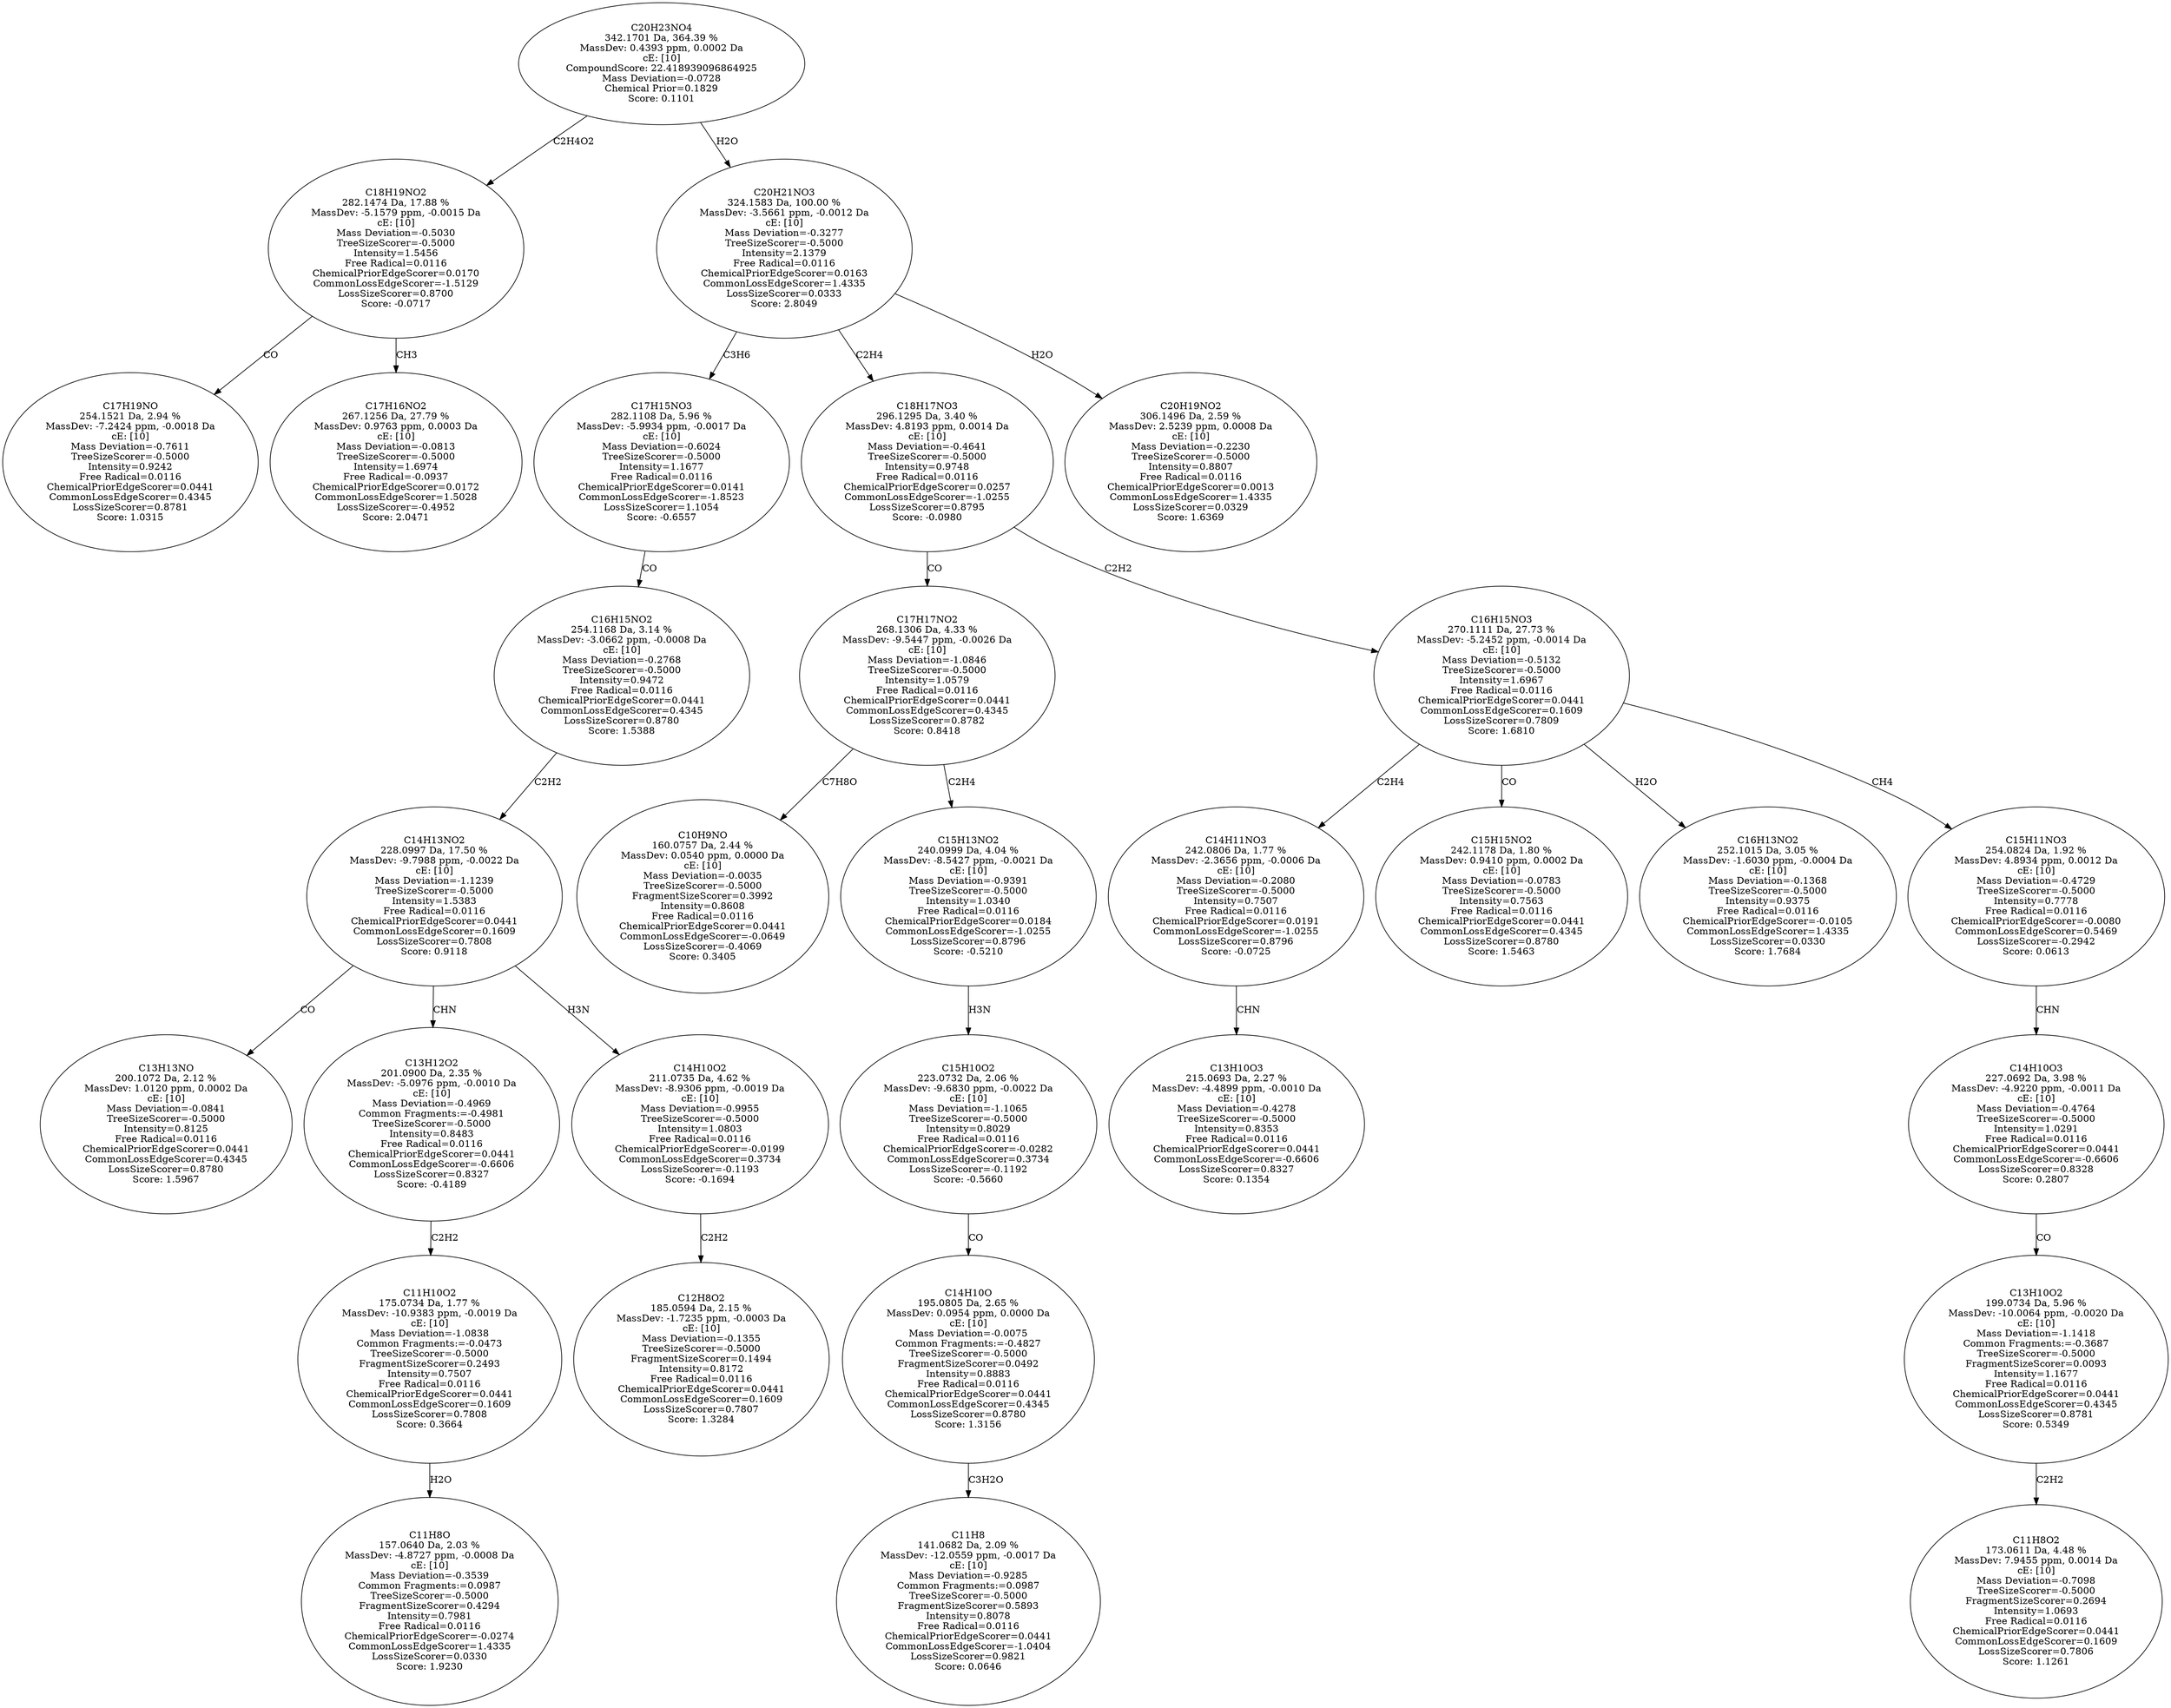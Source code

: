 strict digraph {
v1 [label="C17H19NO\n254.1521 Da, 2.94 %\nMassDev: -7.2424 ppm, -0.0018 Da\ncE: [10]\nMass Deviation=-0.7611\nTreeSizeScorer=-0.5000\nIntensity=0.9242\nFree Radical=0.0116\nChemicalPriorEdgeScorer=0.0441\nCommonLossEdgeScorer=0.4345\nLossSizeScorer=0.8781\nScore: 1.0315"];
v2 [label="C17H16NO2\n267.1256 Da, 27.79 %\nMassDev: 0.9763 ppm, 0.0003 Da\ncE: [10]\nMass Deviation=-0.0813\nTreeSizeScorer=-0.5000\nIntensity=1.6974\nFree Radical=-0.0937\nChemicalPriorEdgeScorer=0.0172\nCommonLossEdgeScorer=1.5028\nLossSizeScorer=-0.4952\nScore: 2.0471"];
v3 [label="C18H19NO2\n282.1474 Da, 17.88 %\nMassDev: -5.1579 ppm, -0.0015 Da\ncE: [10]\nMass Deviation=-0.5030\nTreeSizeScorer=-0.5000\nIntensity=1.5456\nFree Radical=0.0116\nChemicalPriorEdgeScorer=0.0170\nCommonLossEdgeScorer=-1.5129\nLossSizeScorer=0.8700\nScore: -0.0717"];
v4 [label="C13H13NO\n200.1072 Da, 2.12 %\nMassDev: 1.0120 ppm, 0.0002 Da\ncE: [10]\nMass Deviation=-0.0841\nTreeSizeScorer=-0.5000\nIntensity=0.8125\nFree Radical=0.0116\nChemicalPriorEdgeScorer=0.0441\nCommonLossEdgeScorer=0.4345\nLossSizeScorer=0.8780\nScore: 1.5967"];
v5 [label="C11H8O\n157.0640 Da, 2.03 %\nMassDev: -4.8727 ppm, -0.0008 Da\ncE: [10]\nMass Deviation=-0.3539\nCommon Fragments:=0.0987\nTreeSizeScorer=-0.5000\nFragmentSizeScorer=0.4294\nIntensity=0.7981\nFree Radical=0.0116\nChemicalPriorEdgeScorer=-0.0274\nCommonLossEdgeScorer=1.4335\nLossSizeScorer=0.0330\nScore: 1.9230"];
v6 [label="C11H10O2\n175.0734 Da, 1.77 %\nMassDev: -10.9383 ppm, -0.0019 Da\ncE: [10]\nMass Deviation=-1.0838\nCommon Fragments:=-0.0473\nTreeSizeScorer=-0.5000\nFragmentSizeScorer=0.2493\nIntensity=0.7507\nFree Radical=0.0116\nChemicalPriorEdgeScorer=0.0441\nCommonLossEdgeScorer=0.1609\nLossSizeScorer=0.7808\nScore: 0.3664"];
v7 [label="C13H12O2\n201.0900 Da, 2.35 %\nMassDev: -5.0976 ppm, -0.0010 Da\ncE: [10]\nMass Deviation=-0.4969\nCommon Fragments:=-0.4981\nTreeSizeScorer=-0.5000\nIntensity=0.8483\nFree Radical=0.0116\nChemicalPriorEdgeScorer=0.0441\nCommonLossEdgeScorer=-0.6606\nLossSizeScorer=0.8327\nScore: -0.4189"];
v8 [label="C12H8O2\n185.0594 Da, 2.15 %\nMassDev: -1.7235 ppm, -0.0003 Da\ncE: [10]\nMass Deviation=-0.1355\nTreeSizeScorer=-0.5000\nFragmentSizeScorer=0.1494\nIntensity=0.8172\nFree Radical=0.0116\nChemicalPriorEdgeScorer=0.0441\nCommonLossEdgeScorer=0.1609\nLossSizeScorer=0.7807\nScore: 1.3284"];
v9 [label="C14H10O2\n211.0735 Da, 4.62 %\nMassDev: -8.9306 ppm, -0.0019 Da\ncE: [10]\nMass Deviation=-0.9955\nTreeSizeScorer=-0.5000\nIntensity=1.0803\nFree Radical=0.0116\nChemicalPriorEdgeScorer=-0.0199\nCommonLossEdgeScorer=0.3734\nLossSizeScorer=-0.1193\nScore: -0.1694"];
v10 [label="C14H13NO2\n228.0997 Da, 17.50 %\nMassDev: -9.7988 ppm, -0.0022 Da\ncE: [10]\nMass Deviation=-1.1239\nTreeSizeScorer=-0.5000\nIntensity=1.5383\nFree Radical=0.0116\nChemicalPriorEdgeScorer=0.0441\nCommonLossEdgeScorer=0.1609\nLossSizeScorer=0.7808\nScore: 0.9118"];
v11 [label="C16H15NO2\n254.1168 Da, 3.14 %\nMassDev: -3.0662 ppm, -0.0008 Da\ncE: [10]\nMass Deviation=-0.2768\nTreeSizeScorer=-0.5000\nIntensity=0.9472\nFree Radical=0.0116\nChemicalPriorEdgeScorer=0.0441\nCommonLossEdgeScorer=0.4345\nLossSizeScorer=0.8780\nScore: 1.5388"];
v12 [label="C17H15NO3\n282.1108 Da, 5.96 %\nMassDev: -5.9934 ppm, -0.0017 Da\ncE: [10]\nMass Deviation=-0.6024\nTreeSizeScorer=-0.5000\nIntensity=1.1677\nFree Radical=0.0116\nChemicalPriorEdgeScorer=0.0141\nCommonLossEdgeScorer=-1.8523\nLossSizeScorer=1.1054\nScore: -0.6557"];
v13 [label="C10H9NO\n160.0757 Da, 2.44 %\nMassDev: 0.0540 ppm, 0.0000 Da\ncE: [10]\nMass Deviation=-0.0035\nTreeSizeScorer=-0.5000\nFragmentSizeScorer=0.3992\nIntensity=0.8608\nFree Radical=0.0116\nChemicalPriorEdgeScorer=0.0441\nCommonLossEdgeScorer=-0.0649\nLossSizeScorer=-0.4069\nScore: 0.3405"];
v14 [label="C11H8\n141.0682 Da, 2.09 %\nMassDev: -12.0559 ppm, -0.0017 Da\ncE: [10]\nMass Deviation=-0.9285\nCommon Fragments:=0.0987\nTreeSizeScorer=-0.5000\nFragmentSizeScorer=0.5893\nIntensity=0.8078\nFree Radical=0.0116\nChemicalPriorEdgeScorer=0.0441\nCommonLossEdgeScorer=-1.0404\nLossSizeScorer=0.9821\nScore: 0.0646"];
v15 [label="C14H10O\n195.0805 Da, 2.65 %\nMassDev: 0.0954 ppm, 0.0000 Da\ncE: [10]\nMass Deviation=-0.0075\nCommon Fragments:=-0.4827\nTreeSizeScorer=-0.5000\nFragmentSizeScorer=0.0492\nIntensity=0.8883\nFree Radical=0.0116\nChemicalPriorEdgeScorer=0.0441\nCommonLossEdgeScorer=0.4345\nLossSizeScorer=0.8780\nScore: 1.3156"];
v16 [label="C15H10O2\n223.0732 Da, 2.06 %\nMassDev: -9.6830 ppm, -0.0022 Da\ncE: [10]\nMass Deviation=-1.1065\nTreeSizeScorer=-0.5000\nIntensity=0.8029\nFree Radical=0.0116\nChemicalPriorEdgeScorer=-0.0282\nCommonLossEdgeScorer=0.3734\nLossSizeScorer=-0.1192\nScore: -0.5660"];
v17 [label="C15H13NO2\n240.0999 Da, 4.04 %\nMassDev: -8.5427 ppm, -0.0021 Da\ncE: [10]\nMass Deviation=-0.9391\nTreeSizeScorer=-0.5000\nIntensity=1.0340\nFree Radical=0.0116\nChemicalPriorEdgeScorer=0.0184\nCommonLossEdgeScorer=-1.0255\nLossSizeScorer=0.8796\nScore: -0.5210"];
v18 [label="C17H17NO2\n268.1306 Da, 4.33 %\nMassDev: -9.5447 ppm, -0.0026 Da\ncE: [10]\nMass Deviation=-1.0846\nTreeSizeScorer=-0.5000\nIntensity=1.0579\nFree Radical=0.0116\nChemicalPriorEdgeScorer=0.0441\nCommonLossEdgeScorer=0.4345\nLossSizeScorer=0.8782\nScore: 0.8418"];
v19 [label="C13H10O3\n215.0693 Da, 2.27 %\nMassDev: -4.4899 ppm, -0.0010 Da\ncE: [10]\nMass Deviation=-0.4278\nTreeSizeScorer=-0.5000\nIntensity=0.8353\nFree Radical=0.0116\nChemicalPriorEdgeScorer=0.0441\nCommonLossEdgeScorer=-0.6606\nLossSizeScorer=0.8327\nScore: 0.1354"];
v20 [label="C14H11NO3\n242.0806 Da, 1.77 %\nMassDev: -2.3656 ppm, -0.0006 Da\ncE: [10]\nMass Deviation=-0.2080\nTreeSizeScorer=-0.5000\nIntensity=0.7507\nFree Radical=0.0116\nChemicalPriorEdgeScorer=0.0191\nCommonLossEdgeScorer=-1.0255\nLossSizeScorer=0.8796\nScore: -0.0725"];
v21 [label="C15H15NO2\n242.1178 Da, 1.80 %\nMassDev: 0.9410 ppm, 0.0002 Da\ncE: [10]\nMass Deviation=-0.0783\nTreeSizeScorer=-0.5000\nIntensity=0.7563\nFree Radical=0.0116\nChemicalPriorEdgeScorer=0.0441\nCommonLossEdgeScorer=0.4345\nLossSizeScorer=0.8780\nScore: 1.5463"];
v22 [label="C16H13NO2\n252.1015 Da, 3.05 %\nMassDev: -1.6030 ppm, -0.0004 Da\ncE: [10]\nMass Deviation=-0.1368\nTreeSizeScorer=-0.5000\nIntensity=0.9375\nFree Radical=0.0116\nChemicalPriorEdgeScorer=-0.0105\nCommonLossEdgeScorer=1.4335\nLossSizeScorer=0.0330\nScore: 1.7684"];
v23 [label="C11H8O2\n173.0611 Da, 4.48 %\nMassDev: 7.9455 ppm, 0.0014 Da\ncE: [10]\nMass Deviation=-0.7098\nTreeSizeScorer=-0.5000\nFragmentSizeScorer=0.2694\nIntensity=1.0693\nFree Radical=0.0116\nChemicalPriorEdgeScorer=0.0441\nCommonLossEdgeScorer=0.1609\nLossSizeScorer=0.7806\nScore: 1.1261"];
v24 [label="C13H10O2\n199.0734 Da, 5.96 %\nMassDev: -10.0064 ppm, -0.0020 Da\ncE: [10]\nMass Deviation=-1.1418\nCommon Fragments:=-0.3687\nTreeSizeScorer=-0.5000\nFragmentSizeScorer=0.0093\nIntensity=1.1677\nFree Radical=0.0116\nChemicalPriorEdgeScorer=0.0441\nCommonLossEdgeScorer=0.4345\nLossSizeScorer=0.8781\nScore: 0.5349"];
v25 [label="C14H10O3\n227.0692 Da, 3.98 %\nMassDev: -4.9220 ppm, -0.0011 Da\ncE: [10]\nMass Deviation=-0.4764\nTreeSizeScorer=-0.5000\nIntensity=1.0291\nFree Radical=0.0116\nChemicalPriorEdgeScorer=0.0441\nCommonLossEdgeScorer=-0.6606\nLossSizeScorer=0.8328\nScore: 0.2807"];
v26 [label="C15H11NO3\n254.0824 Da, 1.92 %\nMassDev: 4.8934 ppm, 0.0012 Da\ncE: [10]\nMass Deviation=-0.4729\nTreeSizeScorer=-0.5000\nIntensity=0.7778\nFree Radical=0.0116\nChemicalPriorEdgeScorer=-0.0080\nCommonLossEdgeScorer=0.5469\nLossSizeScorer=-0.2942\nScore: 0.0613"];
v27 [label="C16H15NO3\n270.1111 Da, 27.73 %\nMassDev: -5.2452 ppm, -0.0014 Da\ncE: [10]\nMass Deviation=-0.5132\nTreeSizeScorer=-0.5000\nIntensity=1.6967\nFree Radical=0.0116\nChemicalPriorEdgeScorer=0.0441\nCommonLossEdgeScorer=0.1609\nLossSizeScorer=0.7809\nScore: 1.6810"];
v28 [label="C18H17NO3\n296.1295 Da, 3.40 %\nMassDev: 4.8193 ppm, 0.0014 Da\ncE: [10]\nMass Deviation=-0.4641\nTreeSizeScorer=-0.5000\nIntensity=0.9748\nFree Radical=0.0116\nChemicalPriorEdgeScorer=0.0257\nCommonLossEdgeScorer=-1.0255\nLossSizeScorer=0.8795\nScore: -0.0980"];
v29 [label="C20H19NO2\n306.1496 Da, 2.59 %\nMassDev: 2.5239 ppm, 0.0008 Da\ncE: [10]\nMass Deviation=-0.2230\nTreeSizeScorer=-0.5000\nIntensity=0.8807\nFree Radical=0.0116\nChemicalPriorEdgeScorer=0.0013\nCommonLossEdgeScorer=1.4335\nLossSizeScorer=0.0329\nScore: 1.6369"];
v30 [label="C20H21NO3\n324.1583 Da, 100.00 %\nMassDev: -3.5661 ppm, -0.0012 Da\ncE: [10]\nMass Deviation=-0.3277\nTreeSizeScorer=-0.5000\nIntensity=2.1379\nFree Radical=0.0116\nChemicalPriorEdgeScorer=0.0163\nCommonLossEdgeScorer=1.4335\nLossSizeScorer=0.0333\nScore: 2.8049"];
v31 [label="C20H23NO4\n342.1701 Da, 364.39 %\nMassDev: 0.4393 ppm, 0.0002 Da\ncE: [10]\nCompoundScore: 22.418939096864925\nMass Deviation=-0.0728\nChemical Prior=0.1829\nScore: 0.1101"];
v3 -> v1 [label="CO"];
v3 -> v2 [label="CH3"];
v31 -> v3 [label="C2H4O2"];
v10 -> v4 [label="CO"];
v6 -> v5 [label="H2O"];
v7 -> v6 [label="C2H2"];
v10 -> v7 [label="CHN"];
v9 -> v8 [label="C2H2"];
v10 -> v9 [label="H3N"];
v11 -> v10 [label="C2H2"];
v12 -> v11 [label="CO"];
v30 -> v12 [label="C3H6"];
v18 -> v13 [label="C7H8O"];
v15 -> v14 [label="C3H2O"];
v16 -> v15 [label="CO"];
v17 -> v16 [label="H3N"];
v18 -> v17 [label="C2H4"];
v28 -> v18 [label="CO"];
v20 -> v19 [label="CHN"];
v27 -> v20 [label="C2H4"];
v27 -> v21 [label="CO"];
v27 -> v22 [label="H2O"];
v24 -> v23 [label="C2H2"];
v25 -> v24 [label="CO"];
v26 -> v25 [label="CHN"];
v27 -> v26 [label="CH4"];
v28 -> v27 [label="C2H2"];
v30 -> v28 [label="C2H4"];
v30 -> v29 [label="H2O"];
v31 -> v30 [label="H2O"];
}